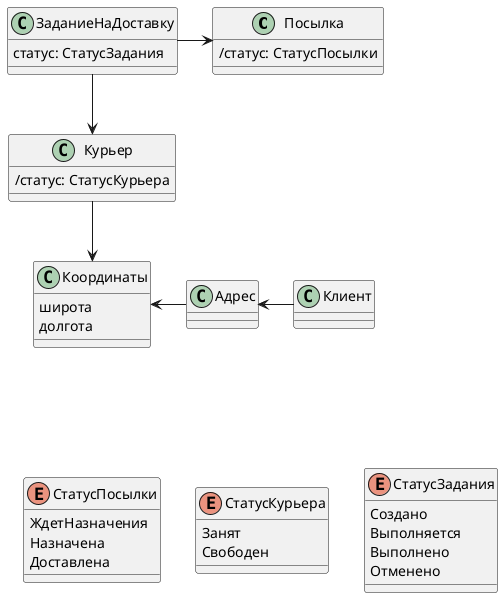 @startuml
'https://plantuml.com/class-diagram

'!pragma layout smetana
'left to right direction

class Посылка{
    /статус: СтатусПосылки
}

class Курьер {
    /статус: СтатусКурьера
}

class Адрес
class Координаты{
    широта
    долгота
}
class Клиент

class ЗаданиеНаДоставку{
    статус: СтатусЗадания
}

Адрес -l-> Координаты
Курьер --> Координаты
ЗаданиеНаДоставку --> Курьер
ЗаданиеНаДоставку -r-> Посылка
Клиент -l-> Адрес

enum СтатусПосылки {
ЖдетНазначения
Назначена
Доставлена
}

enum СтатусКурьера {
Занят
Свободен
}

enum СтатусЗадания {
    Создано
    Выполняется
    Выполнено
    Отменено
}

Координаты -d[hidden]--> СтатусПосылки
СтатусПосылки -[hidden]> СтатусКурьера
СтатусКурьера -[hidden]> СтатусЗадания

@enduml